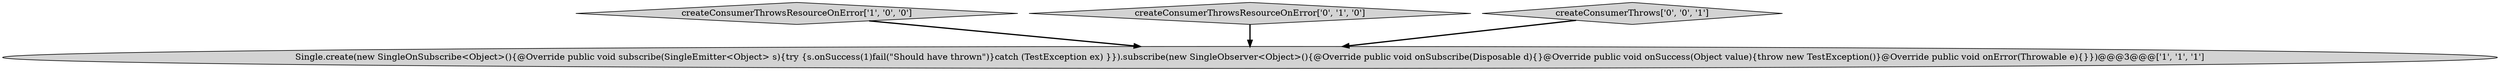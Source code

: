 digraph {
1 [style = filled, label = "Single.create(new SingleOnSubscribe<Object>(){@Override public void subscribe(SingleEmitter<Object> s){try {s.onSuccess(1)fail(\"Should have thrown\")}catch (TestException ex) }}).subscribe(new SingleObserver<Object>(){@Override public void onSubscribe(Disposable d){}@Override public void onSuccess(Object value){throw new TestException()}@Override public void onError(Throwable e){}})@@@3@@@['1', '1', '1']", fillcolor = lightgray, shape = ellipse image = "AAA0AAABBB1BBB"];
0 [style = filled, label = "createConsumerThrowsResourceOnError['1', '0', '0']", fillcolor = lightgray, shape = diamond image = "AAA0AAABBB1BBB"];
2 [style = filled, label = "createConsumerThrowsResourceOnError['0', '1', '0']", fillcolor = lightgray, shape = diamond image = "AAA0AAABBB2BBB"];
3 [style = filled, label = "createConsumerThrows['0', '0', '1']", fillcolor = lightgray, shape = diamond image = "AAA0AAABBB3BBB"];
3->1 [style = bold, label=""];
2->1 [style = bold, label=""];
0->1 [style = bold, label=""];
}
